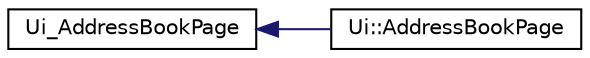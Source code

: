 digraph "Graphical Class Hierarchy"
{
 // LATEX_PDF_SIZE
  edge [fontname="Helvetica",fontsize="10",labelfontname="Helvetica",labelfontsize="10"];
  node [fontname="Helvetica",fontsize="10",shape=record];
  rankdir="LR";
  Node0 [label="Ui_AddressBookPage",height=0.2,width=0.4,color="black", fillcolor="white", style="filled",URL="$class_ui___address_book_page.html",tooltip=" "];
  Node0 -> Node1 [dir="back",color="midnightblue",fontsize="10",style="solid",fontname="Helvetica"];
  Node1 [label="Ui::AddressBookPage",height=0.2,width=0.4,color="black", fillcolor="white", style="filled",URL="$class_ui_1_1_address_book_page.html",tooltip=" "];
}
